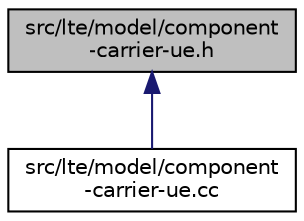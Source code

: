 digraph "src/lte/model/component-carrier-ue.h"
{
 // LATEX_PDF_SIZE
  edge [fontname="Helvetica",fontsize="10",labelfontname="Helvetica",labelfontsize="10"];
  node [fontname="Helvetica",fontsize="10",shape=record];
  Node1 [label="src/lte/model/component\l-carrier-ue.h",height=0.2,width=0.4,color="black", fillcolor="grey75", style="filled", fontcolor="black",tooltip=" "];
  Node1 -> Node2 [dir="back",color="midnightblue",fontsize="10",style="solid",fontname="Helvetica"];
  Node2 [label="src/lte/model/component\l-carrier-ue.cc",height=0.2,width=0.4,color="black", fillcolor="white", style="filled",URL="$component-carrier-ue_8cc.html",tooltip=" "];
}
